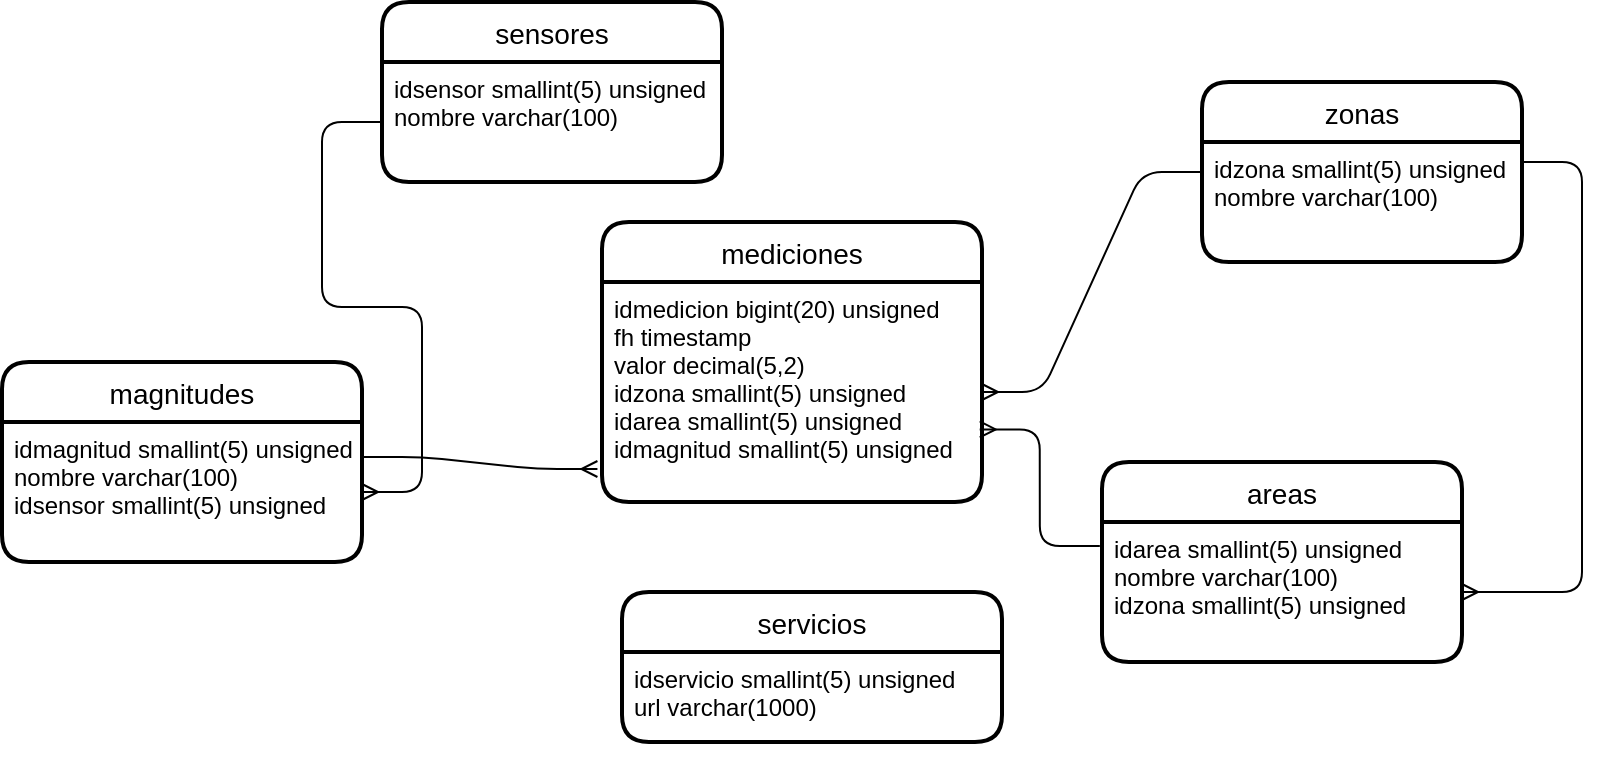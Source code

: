 <mxfile version="13.9.9" type="device"><diagram id="ZbH_61pPypR2rOjU5Vtv" name="Página-1"><mxGraphModel dx="1742" dy="813" grid="1" gridSize="10" guides="1" tooltips="1" connect="1" arrows="1" fold="1" page="1" pageScale="1" pageWidth="827" pageHeight="1169" math="0" shadow="0"><root><mxCell id="0"/><mxCell id="1" parent="0"/><mxCell id="c3KmtM5om5BmUZ6QK1o--49" value="servicios" style="swimlane;childLayout=stackLayout;horizontal=1;startSize=30;horizontalStack=0;rounded=1;fontSize=14;fontStyle=0;strokeWidth=2;resizeParent=0;resizeLast=1;shadow=0;dashed=0;align=center;" vertex="1" parent="1"><mxGeometry x="240" y="465" width="190" height="75" as="geometry"/></mxCell><mxCell id="c3KmtM5om5BmUZ6QK1o--50" value="idservicio smallint(5) unsigned&#10;url varchar(1000)&#10;" style="align=left;strokeColor=none;fillColor=none;spacingLeft=4;fontSize=12;verticalAlign=top;resizable=0;rotatable=0;part=1;" vertex="1" parent="c3KmtM5om5BmUZ6QK1o--49"><mxGeometry y="30" width="190" height="45" as="geometry"/></mxCell><mxCell id="c3KmtM5om5BmUZ6QK1o--65" style="edgeStyle=orthogonalEdgeStyle;rounded=0;orthogonalLoop=1;jettySize=auto;html=1;exitX=0.5;exitY=1;exitDx=0;exitDy=0;" edge="1" parent="c3KmtM5om5BmUZ6QK1o--49" source="c3KmtM5om5BmUZ6QK1o--50" target="c3KmtM5om5BmUZ6QK1o--50"><mxGeometry relative="1" as="geometry"/></mxCell><mxCell id="c3KmtM5om5BmUZ6QK1o--51" value="zonas" style="swimlane;childLayout=stackLayout;horizontal=1;startSize=30;horizontalStack=0;rounded=1;fontSize=14;fontStyle=0;strokeWidth=2;resizeParent=0;resizeLast=1;shadow=0;dashed=0;align=center;" vertex="1" parent="1"><mxGeometry x="530" y="210" width="160" height="90" as="geometry"/></mxCell><mxCell id="c3KmtM5om5BmUZ6QK1o--52" value="idzona smallint(5) unsigned&#10;nombre varchar(100)" style="align=left;strokeColor=none;fillColor=none;spacingLeft=4;fontSize=12;verticalAlign=top;resizable=0;rotatable=0;part=1;" vertex="1" parent="c3KmtM5om5BmUZ6QK1o--51"><mxGeometry y="30" width="160" height="60" as="geometry"/></mxCell><mxCell id="c3KmtM5om5BmUZ6QK1o--53" value="areas" style="swimlane;childLayout=stackLayout;horizontal=1;startSize=30;horizontalStack=0;rounded=1;fontSize=14;fontStyle=0;strokeWidth=2;resizeParent=0;resizeLast=1;shadow=0;dashed=0;align=center;" vertex="1" parent="1"><mxGeometry x="480" y="400" width="180" height="100" as="geometry"/></mxCell><mxCell id="c3KmtM5om5BmUZ6QK1o--54" value="idarea smallint(5) unsigned&#10;nombre varchar(100)&#10;idzona smallint(5) unsigned&#10;" style="align=left;strokeColor=none;fillColor=none;spacingLeft=4;fontSize=12;verticalAlign=top;resizable=0;rotatable=0;part=1;" vertex="1" parent="c3KmtM5om5BmUZ6QK1o--53"><mxGeometry y="30" width="180" height="70" as="geometry"/></mxCell><mxCell id="c3KmtM5om5BmUZ6QK1o--55" value="mediciones" style="swimlane;childLayout=stackLayout;horizontal=1;startSize=30;horizontalStack=0;rounded=1;fontSize=14;fontStyle=0;strokeWidth=2;resizeParent=0;resizeLast=1;shadow=0;dashed=0;align=center;" vertex="1" parent="1"><mxGeometry x="230" y="280" width="190" height="140" as="geometry"><mxRectangle x="230" y="280" width="100" height="30" as="alternateBounds"/></mxGeometry></mxCell><mxCell id="c3KmtM5om5BmUZ6QK1o--56" value="idmedicion bigint(20) unsigned&#10;fh timestamp&#10;valor decimal(5,2)&#10;idzona smallint(5) unsigned&#10;idarea smallint(5) unsigned&#10;idmagnitud smallint(5) unsigned&#10;" style="align=left;strokeColor=none;fillColor=none;spacingLeft=4;fontSize=12;verticalAlign=top;resizable=0;rotatable=0;part=1;" vertex="1" parent="c3KmtM5om5BmUZ6QK1o--55"><mxGeometry y="30" width="190" height="110" as="geometry"/></mxCell><mxCell id="c3KmtM5om5BmUZ6QK1o--61" value="magnitudes" style="swimlane;childLayout=stackLayout;horizontal=1;startSize=30;horizontalStack=0;rounded=1;fontSize=14;fontStyle=0;strokeWidth=2;resizeParent=0;resizeLast=1;shadow=0;dashed=0;align=center;" vertex="1" parent="1"><mxGeometry x="-70" y="350" width="180" height="100" as="geometry"/></mxCell><mxCell id="c3KmtM5om5BmUZ6QK1o--62" value="idmagnitud smallint(5) unsigned&#10;nombre varchar(100)&#10;idsensor smallint(5) unsigned" style="align=left;strokeColor=none;fillColor=none;spacingLeft=4;fontSize=12;verticalAlign=top;resizable=0;rotatable=0;part=1;" vertex="1" parent="c3KmtM5om5BmUZ6QK1o--61"><mxGeometry y="30" width="180" height="70" as="geometry"/></mxCell><mxCell id="c3KmtM5om5BmUZ6QK1o--63" value="sensores" style="swimlane;childLayout=stackLayout;horizontal=1;startSize=30;horizontalStack=0;rounded=1;fontSize=14;fontStyle=0;strokeWidth=2;resizeParent=0;resizeLast=1;shadow=0;dashed=0;align=center;" vertex="1" parent="1"><mxGeometry x="120" y="170" width="170" height="90" as="geometry"/></mxCell><mxCell id="c3KmtM5om5BmUZ6QK1o--64" value="idsensor smallint(5) unsigned&#10;nombre varchar(100)" style="align=left;strokeColor=none;fillColor=none;spacingLeft=4;fontSize=12;verticalAlign=top;resizable=0;rotatable=0;part=1;" vertex="1" parent="c3KmtM5om5BmUZ6QK1o--63"><mxGeometry y="30" width="170" height="60" as="geometry"/></mxCell><mxCell id="c3KmtM5om5BmUZ6QK1o--67" value="" style="edgeStyle=entityRelationEdgeStyle;fontSize=12;html=1;endArrow=ERmany;entryX=1;entryY=0.5;entryDx=0;entryDy=0;" edge="1" parent="1" source="c3KmtM5om5BmUZ6QK1o--64" target="c3KmtM5om5BmUZ6QK1o--62"><mxGeometry width="100" height="100" relative="1" as="geometry"><mxPoint x="120" y="215" as="sourcePoint"/><mxPoint x="-10" y="340" as="targetPoint"/></mxGeometry></mxCell><mxCell id="c3KmtM5om5BmUZ6QK1o--68" value="" style="edgeStyle=entityRelationEdgeStyle;fontSize=12;html=1;endArrow=ERmany;exitX=1;exitY=0.25;exitDx=0;exitDy=0;entryX=-0.012;entryY=0.85;entryDx=0;entryDy=0;entryPerimeter=0;" edge="1" parent="1" source="c3KmtM5om5BmUZ6QK1o--62" target="c3KmtM5om5BmUZ6QK1o--56"><mxGeometry width="100" height="100" relative="1" as="geometry"><mxPoint x="120" y="790" as="sourcePoint"/><mxPoint x="220" y="690" as="targetPoint"/></mxGeometry></mxCell><mxCell id="c3KmtM5om5BmUZ6QK1o--69" value="" style="edgeStyle=entityRelationEdgeStyle;fontSize=12;html=1;endArrow=ERmany;exitX=0;exitY=0.25;exitDx=0;exitDy=0;entryX=1;entryY=0.5;entryDx=0;entryDy=0;" edge="1" parent="1" source="c3KmtM5om5BmUZ6QK1o--52" target="c3KmtM5om5BmUZ6QK1o--56"><mxGeometry width="100" height="100" relative="1" as="geometry"><mxPoint x="320" y="200" as="sourcePoint"/><mxPoint x="420" y="100" as="targetPoint"/></mxGeometry></mxCell><mxCell id="c3KmtM5om5BmUZ6QK1o--70" value="" style="edgeStyle=entityRelationEdgeStyle;fontSize=12;html=1;endArrow=ERmany;exitX=-0.006;exitY=0.171;exitDx=0;exitDy=0;exitPerimeter=0;entryX=0.994;entryY=0.67;entryDx=0;entryDy=0;entryPerimeter=0;" edge="1" parent="1" source="c3KmtM5om5BmUZ6QK1o--54" target="c3KmtM5om5BmUZ6QK1o--56"><mxGeometry width="100" height="100" relative="1" as="geometry"><mxPoint x="460" y="370" as="sourcePoint"/><mxPoint x="560" y="270" as="targetPoint"/></mxGeometry></mxCell><mxCell id="c3KmtM5om5BmUZ6QK1o--71" value="" style="edgeStyle=entityRelationEdgeStyle;fontSize=12;html=1;endArrow=ERmany;entryX=1;entryY=0.5;entryDx=0;entryDy=0;" edge="1" parent="1" target="c3KmtM5om5BmUZ6QK1o--54"><mxGeometry width="100" height="100" relative="1" as="geometry"><mxPoint x="690" y="250" as="sourcePoint"/><mxPoint x="710" y="470" as="targetPoint"/></mxGeometry></mxCell></root></mxGraphModel></diagram></mxfile>